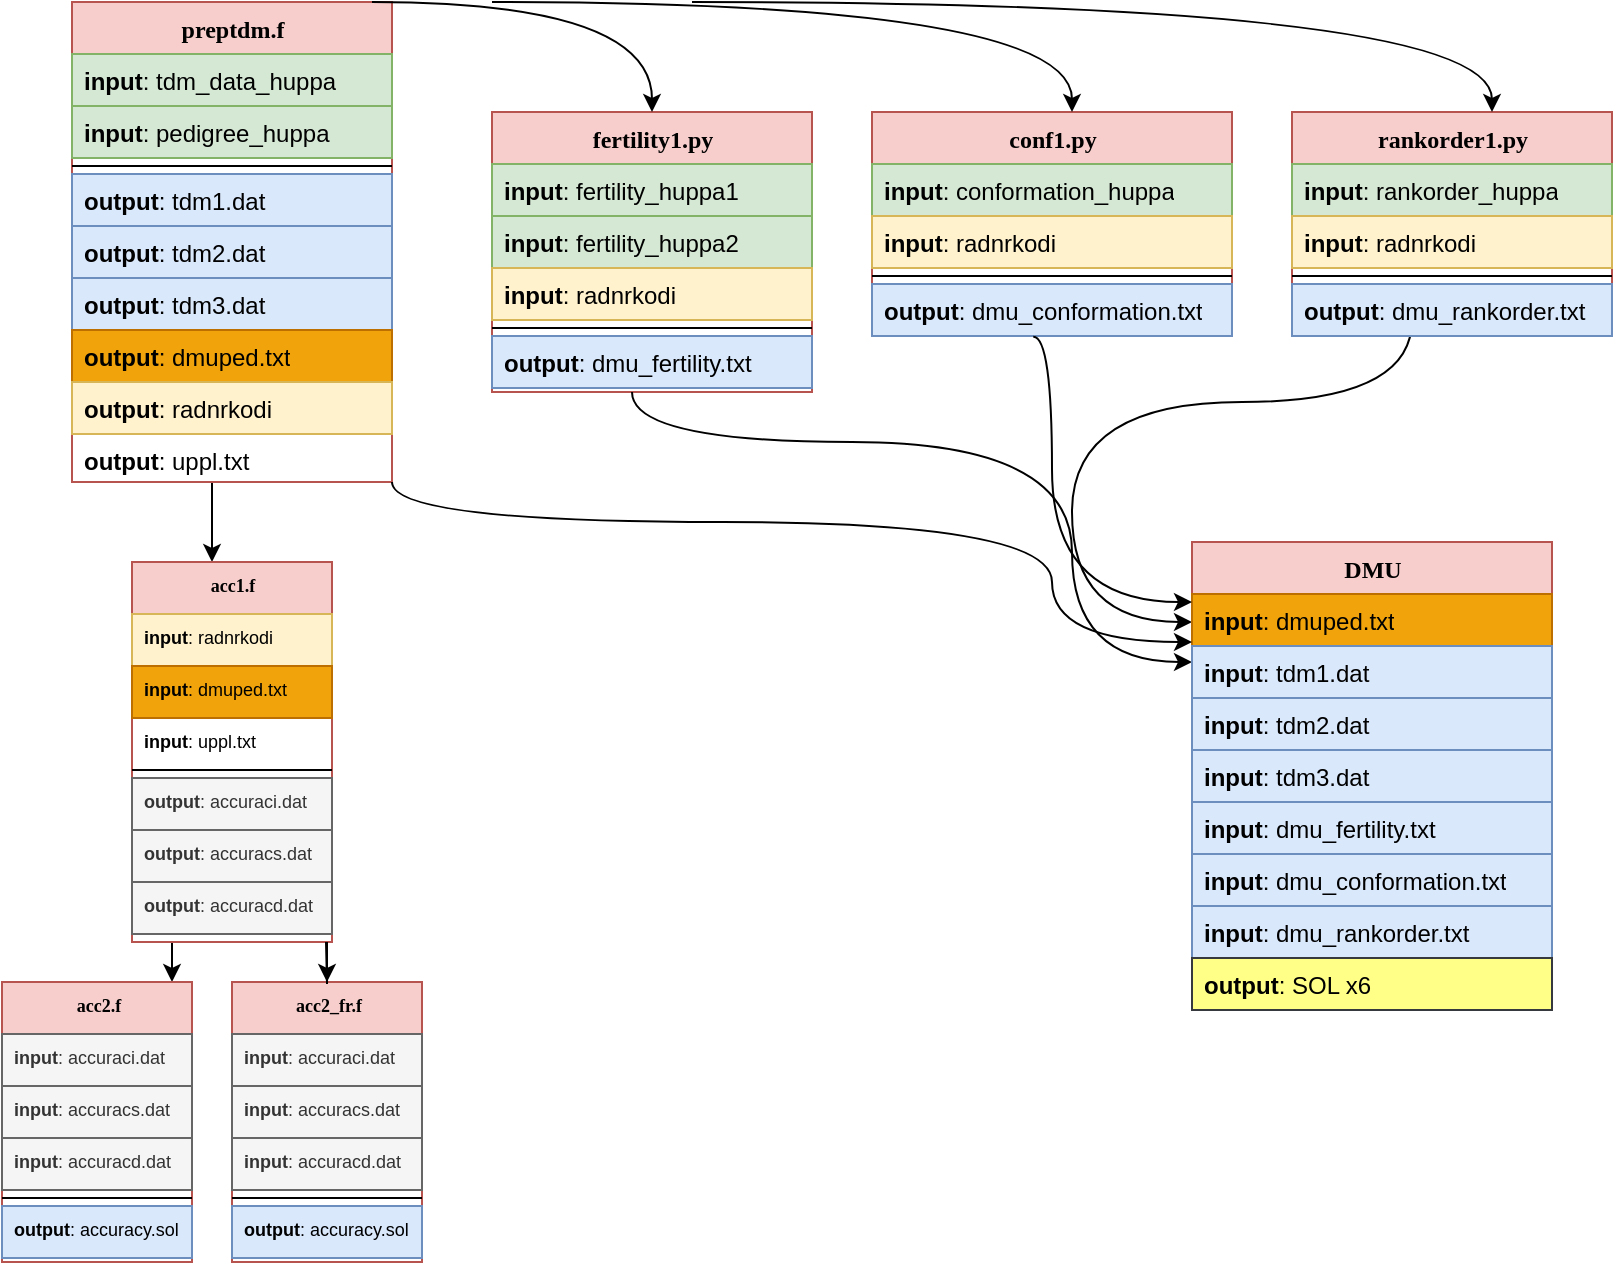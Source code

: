 <mxfile version="15.4.1" type="github">
  <diagram id="-JmWxj0wJACmfbKOdorP" name="Page-1">
    <mxGraphModel dx="1422" dy="794" grid="1" gridSize="10" guides="1" tooltips="1" connect="1" arrows="1" fold="1" page="1" pageScale="1" pageWidth="850" pageHeight="1100" math="0" shadow="0">
      <root>
        <mxCell id="0" />
        <mxCell id="1" parent="0" />
        <mxCell id="EQARCBWx5yz3VgdPIeZa-111" style="edgeStyle=orthogonalEdgeStyle;rounded=0;orthogonalLoop=1;jettySize=auto;html=1;fontSize=34;" edge="1" parent="1" source="nCEcq2ldDj2t1zgx5rpE-1" target="EQARCBWx5yz3VgdPIeZa-88">
          <mxGeometry relative="1" as="geometry">
            <Array as="points">
              <mxPoint x="130" y="290" />
              <mxPoint x="130" y="290" />
            </Array>
          </mxGeometry>
        </mxCell>
        <mxCell id="nCEcq2ldDj2t1zgx5rpE-1" value="preptdm.f" style="swimlane;html=1;fontStyle=1;align=center;verticalAlign=top;childLayout=stackLayout;horizontal=1;startSize=26;horizontalStack=0;resizeParent=1;resizeLast=0;collapsible=1;marginBottom=0;swimlaneFillColor=#ffffff;rounded=0;shadow=0;comic=0;labelBackgroundColor=none;strokeWidth=1;fillColor=#f8cecc;fontFamily=Verdana;fontSize=12;strokeColor=#b85450;" parent="1" vertex="1">
          <mxGeometry x="60" y="40" width="160" height="240" as="geometry">
            <mxRectangle x="60" y="40" width="100" height="26" as="alternateBounds" />
          </mxGeometry>
        </mxCell>
        <mxCell id="nCEcq2ldDj2t1zgx5rpE-2" value="&lt;b&gt;input&lt;/b&gt;: tdm_data_huppa" style="text;html=1;strokeColor=#82b366;fillColor=#d5e8d4;align=left;verticalAlign=top;spacingLeft=4;spacingRight=4;whiteSpace=wrap;overflow=hidden;rotatable=0;points=[[0,0.5],[1,0.5]];portConstraint=eastwest;" parent="nCEcq2ldDj2t1zgx5rpE-1" vertex="1">
          <mxGeometry y="26" width="160" height="26" as="geometry" />
        </mxCell>
        <mxCell id="nCEcq2ldDj2t1zgx5rpE-3" value="&lt;b&gt;input&lt;/b&gt;: pedigree_huppa" style="text;html=1;strokeColor=#82b366;fillColor=#d5e8d4;align=left;verticalAlign=top;spacingLeft=4;spacingRight=4;whiteSpace=wrap;overflow=hidden;rotatable=0;points=[[0,0.5],[1,0.5]];portConstraint=eastwest;" parent="nCEcq2ldDj2t1zgx5rpE-1" vertex="1">
          <mxGeometry y="52" width="160" height="26" as="geometry" />
        </mxCell>
        <mxCell id="nCEcq2ldDj2t1zgx5rpE-4" value="" style="line;html=1;strokeWidth=1;fillColor=none;align=left;verticalAlign=middle;spacingTop=-1;spacingLeft=3;spacingRight=3;rotatable=0;labelPosition=right;points=[];portConstraint=eastwest;" parent="nCEcq2ldDj2t1zgx5rpE-1" vertex="1">
          <mxGeometry y="78" width="160" height="8" as="geometry" />
        </mxCell>
        <mxCell id="nCEcq2ldDj2t1zgx5rpE-6" value="&lt;b&gt;output&lt;/b&gt;: tdm1.dat" style="text;html=1;align=left;verticalAlign=top;spacingLeft=4;spacingRight=4;whiteSpace=wrap;overflow=hidden;rotatable=0;points=[[0,0.5],[1,0.5]];portConstraint=eastwest;fillColor=#dae8fc;strokeColor=#6c8ebf;" parent="nCEcq2ldDj2t1zgx5rpE-1" vertex="1">
          <mxGeometry y="86" width="160" height="26" as="geometry" />
        </mxCell>
        <mxCell id="nCEcq2ldDj2t1zgx5rpE-5" value="&lt;b&gt;output&lt;/b&gt;: tdm2.dat" style="text;html=1;strokeColor=#6c8ebf;fillColor=#dae8fc;align=left;verticalAlign=top;spacingLeft=4;spacingRight=4;whiteSpace=wrap;overflow=hidden;rotatable=0;points=[[0,0.5],[1,0.5]];portConstraint=eastwest;" parent="nCEcq2ldDj2t1zgx5rpE-1" vertex="1">
          <mxGeometry y="112" width="160" height="26" as="geometry" />
        </mxCell>
        <mxCell id="nCEcq2ldDj2t1zgx5rpE-7" value="&lt;b&gt;output&lt;/b&gt;: tdm3.dat" style="text;html=1;strokeColor=#6c8ebf;fillColor=#dae8fc;align=left;verticalAlign=top;spacingLeft=4;spacingRight=4;whiteSpace=wrap;overflow=hidden;rotatable=0;points=[[0,0.5],[1,0.5]];portConstraint=eastwest;" parent="nCEcq2ldDj2t1zgx5rpE-1" vertex="1">
          <mxGeometry y="138" width="160" height="26" as="geometry" />
        </mxCell>
        <mxCell id="EQARCBWx5yz3VgdPIeZa-3" value="&lt;b&gt;output&lt;/b&gt;: dmuped.txt" style="text;html=1;strokeColor=#BD7000;fillColor=#f0a30a;align=left;verticalAlign=top;spacingLeft=4;spacingRight=4;whiteSpace=wrap;overflow=hidden;rotatable=0;points=[[0,0.5],[1,0.5]];portConstraint=eastwest;fontColor=#000000;" vertex="1" parent="nCEcq2ldDj2t1zgx5rpE-1">
          <mxGeometry y="164" width="160" height="26" as="geometry" />
        </mxCell>
        <mxCell id="EQARCBWx5yz3VgdPIeZa-4" value="&lt;b&gt;output&lt;/b&gt;: radnrkodi" style="text;html=1;strokeColor=#d6b656;fillColor=#fff2cc;align=left;verticalAlign=top;spacingLeft=4;spacingRight=4;whiteSpace=wrap;overflow=hidden;rotatable=0;points=[[0,0.5],[1,0.5]];portConstraint=eastwest;" vertex="1" parent="nCEcq2ldDj2t1zgx5rpE-1">
          <mxGeometry y="190" width="160" height="26" as="geometry" />
        </mxCell>
        <mxCell id="EQARCBWx5yz3VgdPIeZa-21" value="&lt;b&gt;output&lt;/b&gt;: uppl.txt" style="text;html=1;strokeColor=none;fillColor=none;align=left;verticalAlign=top;spacingLeft=4;spacingRight=4;whiteSpace=wrap;overflow=hidden;rotatable=0;points=[[0,0.5],[1,0.5]];portConstraint=eastwest;" vertex="1" parent="nCEcq2ldDj2t1zgx5rpE-1">
          <mxGeometry y="216" width="160" height="24" as="geometry" />
        </mxCell>
        <mxCell id="EQARCBWx5yz3VgdPIeZa-24" value="fertility1.py" style="swimlane;html=1;fontStyle=1;align=center;verticalAlign=top;childLayout=stackLayout;horizontal=1;startSize=26;horizontalStack=0;resizeParent=1;resizeLast=0;collapsible=1;marginBottom=0;swimlaneFillColor=#ffffff;rounded=0;shadow=0;comic=0;labelBackgroundColor=none;strokeWidth=1;fillColor=#f8cecc;fontFamily=Verdana;fontSize=12;strokeColor=#b85450;" vertex="1" parent="1">
          <mxGeometry x="270" y="95" width="160" height="140" as="geometry">
            <mxRectangle x="60" y="40" width="100" height="26" as="alternateBounds" />
          </mxGeometry>
        </mxCell>
        <mxCell id="EQARCBWx5yz3VgdPIeZa-25" value="&lt;b&gt;input&lt;/b&gt;: fertility_huppa1&lt;br&gt;" style="text;html=1;strokeColor=#82b366;fillColor=#d5e8d4;align=left;verticalAlign=top;spacingLeft=4;spacingRight=4;whiteSpace=wrap;overflow=hidden;rotatable=0;points=[[0,0.5],[1,0.5]];portConstraint=eastwest;" vertex="1" parent="EQARCBWx5yz3VgdPIeZa-24">
          <mxGeometry y="26" width="160" height="26" as="geometry" />
        </mxCell>
        <mxCell id="EQARCBWx5yz3VgdPIeZa-26" value="&lt;b&gt;input&lt;/b&gt;: fertility_huppa2" style="text;html=1;strokeColor=#82b366;fillColor=#d5e8d4;align=left;verticalAlign=top;spacingLeft=4;spacingRight=4;whiteSpace=wrap;overflow=hidden;rotatable=0;points=[[0,0.5],[1,0.5]];portConstraint=eastwest;" vertex="1" parent="EQARCBWx5yz3VgdPIeZa-24">
          <mxGeometry y="52" width="160" height="26" as="geometry" />
        </mxCell>
        <mxCell id="EQARCBWx5yz3VgdPIeZa-32" value="&lt;b&gt;input&lt;/b&gt;: radnrkodi" style="text;html=1;strokeColor=#d6b656;fillColor=#fff2cc;align=left;verticalAlign=top;spacingLeft=4;spacingRight=4;whiteSpace=wrap;overflow=hidden;rotatable=0;points=[[0,0.5],[1,0.5]];portConstraint=eastwest;" vertex="1" parent="EQARCBWx5yz3VgdPIeZa-24">
          <mxGeometry y="78" width="160" height="26" as="geometry" />
        </mxCell>
        <mxCell id="EQARCBWx5yz3VgdPIeZa-82" value="" style="curved=1;endArrow=classic;html=1;rounded=0;fontSize=34;edgeStyle=orthogonalEdgeStyle;" edge="1" parent="EQARCBWx5yz3VgdPIeZa-24" target="EQARCBWx5yz3VgdPIeZa-67">
          <mxGeometry width="50" height="50" relative="1" as="geometry">
            <mxPoint x="70" y="140" as="sourcePoint" />
            <mxPoint x="120" y="90" as="targetPoint" />
            <Array as="points">
              <mxPoint x="70" y="165" />
              <mxPoint x="290" y="165" />
              <mxPoint x="290" y="275" />
            </Array>
          </mxGeometry>
        </mxCell>
        <mxCell id="EQARCBWx5yz3VgdPIeZa-27" value="" style="line;html=1;strokeWidth=1;fillColor=none;align=left;verticalAlign=middle;spacingTop=-1;spacingLeft=3;spacingRight=3;rotatable=0;labelPosition=right;points=[];portConstraint=eastwest;" vertex="1" parent="EQARCBWx5yz3VgdPIeZa-24">
          <mxGeometry y="104" width="160" height="8" as="geometry" />
        </mxCell>
        <mxCell id="EQARCBWx5yz3VgdPIeZa-28" value="&lt;b&gt;output&lt;/b&gt;: dmu_fertility.txt&lt;br&gt;" style="text;html=1;align=left;verticalAlign=top;spacingLeft=4;spacingRight=4;whiteSpace=wrap;overflow=hidden;rotatable=0;points=[[0,0.5],[1,0.5]];portConstraint=eastwest;fillColor=#dae8fc;strokeColor=#6c8ebf;" vertex="1" parent="EQARCBWx5yz3VgdPIeZa-24">
          <mxGeometry y="112" width="160" height="26" as="geometry" />
        </mxCell>
        <mxCell id="EQARCBWx5yz3VgdPIeZa-84" value="" style="curved=1;endArrow=classic;html=1;rounded=0;fontSize=34;edgeStyle=orthogonalEdgeStyle;" edge="1" parent="EQARCBWx5yz3VgdPIeZa-24" target="EQARCBWx5yz3VgdPIeZa-67">
          <mxGeometry width="50" height="50" relative="1" as="geometry">
            <mxPoint x="460" y="104" as="sourcePoint" />
            <mxPoint x="290" y="235" as="targetPoint" />
            <Array as="points">
              <mxPoint x="460" y="145" />
              <mxPoint x="290" y="145" />
              <mxPoint x="290" y="255" />
            </Array>
          </mxGeometry>
        </mxCell>
        <mxCell id="EQARCBWx5yz3VgdPIeZa-44" value="rankorder1.py" style="swimlane;html=1;fontStyle=1;align=center;verticalAlign=top;childLayout=stackLayout;horizontal=1;startSize=26;horizontalStack=0;resizeParent=1;resizeLast=0;collapsible=1;marginBottom=0;swimlaneFillColor=#ffffff;rounded=0;shadow=0;comic=0;labelBackgroundColor=none;strokeWidth=1;fillColor=#f8cecc;fontFamily=Verdana;fontSize=12;strokeColor=#b85450;" vertex="1" parent="1">
          <mxGeometry x="670" y="95" width="160" height="112" as="geometry">
            <mxRectangle x="60" y="40" width="100" height="26" as="alternateBounds" />
          </mxGeometry>
        </mxCell>
        <mxCell id="EQARCBWx5yz3VgdPIeZa-45" value="&lt;b&gt;input&lt;/b&gt;: rankorder_huppa" style="text;html=1;strokeColor=#82b366;fillColor=#d5e8d4;align=left;verticalAlign=top;spacingLeft=4;spacingRight=4;whiteSpace=wrap;overflow=hidden;rotatable=0;points=[[0,0.5],[1,0.5]];portConstraint=eastwest;" vertex="1" parent="EQARCBWx5yz3VgdPIeZa-44">
          <mxGeometry y="26" width="160" height="26" as="geometry" />
        </mxCell>
        <mxCell id="EQARCBWx5yz3VgdPIeZa-47" value="&lt;b&gt;input&lt;/b&gt;: radnrkodi" style="text;html=1;strokeColor=#d6b656;fillColor=#fff2cc;align=left;verticalAlign=top;spacingLeft=4;spacingRight=4;whiteSpace=wrap;overflow=hidden;rotatable=0;points=[[0,0.5],[1,0.5]];portConstraint=eastwest;" vertex="1" parent="EQARCBWx5yz3VgdPIeZa-44">
          <mxGeometry y="52" width="160" height="26" as="geometry" />
        </mxCell>
        <mxCell id="EQARCBWx5yz3VgdPIeZa-48" value="" style="line;html=1;strokeWidth=1;fillColor=none;align=left;verticalAlign=middle;spacingTop=-1;spacingLeft=3;spacingRight=3;rotatable=0;labelPosition=right;points=[];portConstraint=eastwest;" vertex="1" parent="EQARCBWx5yz3VgdPIeZa-44">
          <mxGeometry y="78" width="160" height="8" as="geometry" />
        </mxCell>
        <mxCell id="EQARCBWx5yz3VgdPIeZa-49" value="&lt;b&gt;output&lt;/b&gt;: dmu_rankorder.txt" style="text;html=1;align=left;verticalAlign=top;spacingLeft=4;spacingRight=4;whiteSpace=wrap;overflow=hidden;rotatable=0;points=[[0,0.5],[1,0.5]];portConstraint=eastwest;fillColor=#dae8fc;strokeColor=#6c8ebf;" vertex="1" parent="EQARCBWx5yz3VgdPIeZa-44">
          <mxGeometry y="86" width="160" height="26" as="geometry" />
        </mxCell>
        <mxCell id="EQARCBWx5yz3VgdPIeZa-65" value="" style="curved=1;endArrow=classic;html=1;rounded=0;edgeStyle=orthogonalEdgeStyle;" edge="1" parent="EQARCBWx5yz3VgdPIeZa-44">
          <mxGeometry width="50" height="50" relative="1" as="geometry">
            <mxPoint x="-300" y="-55" as="sourcePoint" />
            <mxPoint x="100" as="targetPoint" />
            <Array as="points">
              <mxPoint x="100" y="-55" />
            </Array>
          </mxGeometry>
        </mxCell>
        <mxCell id="EQARCBWx5yz3VgdPIeZa-50" value="conf1.py" style="swimlane;html=1;fontStyle=1;align=center;verticalAlign=top;childLayout=stackLayout;horizontal=1;startSize=26;horizontalStack=0;resizeParent=1;resizeLast=0;collapsible=1;marginBottom=0;swimlaneFillColor=#ffffff;rounded=0;shadow=0;comic=0;labelBackgroundColor=none;strokeWidth=1;fillColor=#f8cecc;fontFamily=Verdana;fontSize=12;strokeColor=#b85450;" vertex="1" parent="1">
          <mxGeometry x="460" y="95" width="180" height="112" as="geometry">
            <mxRectangle x="60" y="40" width="100" height="26" as="alternateBounds" />
          </mxGeometry>
        </mxCell>
        <mxCell id="EQARCBWx5yz3VgdPIeZa-51" value="&lt;b&gt;input&lt;/b&gt;: conformation_huppa" style="text;html=1;strokeColor=#82b366;fillColor=#d5e8d4;align=left;verticalAlign=top;spacingLeft=4;spacingRight=4;whiteSpace=wrap;overflow=hidden;rotatable=0;points=[[0,0.5],[1,0.5]];portConstraint=eastwest;" vertex="1" parent="EQARCBWx5yz3VgdPIeZa-50">
          <mxGeometry y="26" width="180" height="26" as="geometry" />
        </mxCell>
        <mxCell id="EQARCBWx5yz3VgdPIeZa-52" value="&lt;b&gt;input&lt;/b&gt;: radnrkodi" style="text;html=1;strokeColor=#d6b656;fillColor=#fff2cc;align=left;verticalAlign=top;spacingLeft=4;spacingRight=4;whiteSpace=wrap;overflow=hidden;rotatable=0;points=[[0,0.5],[1,0.5]];portConstraint=eastwest;" vertex="1" parent="EQARCBWx5yz3VgdPIeZa-50">
          <mxGeometry y="52" width="180" height="26" as="geometry" />
        </mxCell>
        <mxCell id="EQARCBWx5yz3VgdPIeZa-53" value="" style="line;html=1;strokeWidth=1;fillColor=none;align=left;verticalAlign=middle;spacingTop=-1;spacingLeft=3;spacingRight=3;rotatable=0;labelPosition=right;points=[];portConstraint=eastwest;" vertex="1" parent="EQARCBWx5yz3VgdPIeZa-50">
          <mxGeometry y="78" width="180" height="8" as="geometry" />
        </mxCell>
        <mxCell id="EQARCBWx5yz3VgdPIeZa-54" value="&lt;b&gt;output&lt;/b&gt;: dmu_conformation.txt" style="text;html=1;align=left;verticalAlign=top;spacingLeft=4;spacingRight=4;whiteSpace=wrap;overflow=hidden;rotatable=0;points=[[0,0.5],[1,0.5]];portConstraint=eastwest;fillColor=#dae8fc;strokeColor=#6c8ebf;" vertex="1" parent="EQARCBWx5yz3VgdPIeZa-50">
          <mxGeometry y="86" width="180" height="26" as="geometry" />
        </mxCell>
        <mxCell id="EQARCBWx5yz3VgdPIeZa-64" value="" style="curved=1;endArrow=classic;html=1;rounded=0;edgeStyle=orthogonalEdgeStyle;" edge="1" parent="EQARCBWx5yz3VgdPIeZa-50">
          <mxGeometry width="50" height="50" relative="1" as="geometry">
            <mxPoint x="-190" y="-55" as="sourcePoint" />
            <mxPoint x="100" as="targetPoint" />
            <Array as="points">
              <mxPoint x="100" y="-55" />
            </Array>
          </mxGeometry>
        </mxCell>
        <mxCell id="EQARCBWx5yz3VgdPIeZa-62" value="" style="curved=1;endArrow=classic;html=1;rounded=0;edgeStyle=orthogonalEdgeStyle;" edge="1" parent="1" target="EQARCBWx5yz3VgdPIeZa-24">
          <mxGeometry width="50" height="50" relative="1" as="geometry">
            <mxPoint x="210" y="40" as="sourcePoint" />
            <mxPoint x="350" y="90" as="targetPoint" />
            <Array as="points">
              <mxPoint x="350" y="40" />
            </Array>
          </mxGeometry>
        </mxCell>
        <mxCell id="EQARCBWx5yz3VgdPIeZa-67" value="DMU" style="swimlane;html=1;fontStyle=1;align=center;verticalAlign=top;childLayout=stackLayout;horizontal=1;startSize=26;horizontalStack=0;resizeParent=1;resizeLast=0;collapsible=1;marginBottom=0;swimlaneFillColor=#ffffff;rounded=0;shadow=0;comic=0;labelBackgroundColor=none;strokeWidth=1;fillColor=#f8cecc;fontFamily=Verdana;fontSize=12;strokeColor=#b85450;" vertex="1" parent="1">
          <mxGeometry x="620" y="310" width="180" height="234" as="geometry">
            <mxRectangle x="60" y="40" width="100" height="26" as="alternateBounds" />
          </mxGeometry>
        </mxCell>
        <mxCell id="EQARCBWx5yz3VgdPIeZa-77" value="&lt;b&gt;input&lt;/b&gt;: dmuped.txt" style="text;html=1;strokeColor=#BD7000;fillColor=#f0a30a;align=left;verticalAlign=top;spacingLeft=4;spacingRight=4;whiteSpace=wrap;overflow=hidden;rotatable=0;points=[[0,0.5],[1,0.5]];portConstraint=eastwest;fontColor=#000000;" vertex="1" parent="EQARCBWx5yz3VgdPIeZa-67">
          <mxGeometry y="26" width="180" height="26" as="geometry" />
        </mxCell>
        <mxCell id="EQARCBWx5yz3VgdPIeZa-71" value="&lt;b&gt;input&lt;/b&gt;: tdm1.dat" style="text;html=1;align=left;verticalAlign=top;spacingLeft=4;spacingRight=4;whiteSpace=wrap;overflow=hidden;rotatable=0;points=[[0,0.5],[1,0.5]];portConstraint=eastwest;fillColor=#dae8fc;strokeColor=#6c8ebf;" vertex="1" parent="EQARCBWx5yz3VgdPIeZa-67">
          <mxGeometry y="52" width="180" height="26" as="geometry" />
        </mxCell>
        <mxCell id="EQARCBWx5yz3VgdPIeZa-72" value="&lt;b&gt;input&lt;/b&gt;: tdm2.dat" style="text;html=1;strokeColor=#6c8ebf;fillColor=#dae8fc;align=left;verticalAlign=top;spacingLeft=4;spacingRight=4;whiteSpace=wrap;overflow=hidden;rotatable=0;points=[[0,0.5],[1,0.5]];portConstraint=eastwest;" vertex="1" parent="EQARCBWx5yz3VgdPIeZa-67">
          <mxGeometry y="78" width="180" height="26" as="geometry" />
        </mxCell>
        <mxCell id="EQARCBWx5yz3VgdPIeZa-73" value="&lt;b&gt;input&lt;/b&gt;: tdm3.dat" style="text;html=1;strokeColor=#6c8ebf;fillColor=#dae8fc;align=left;verticalAlign=top;spacingLeft=4;spacingRight=4;whiteSpace=wrap;overflow=hidden;rotatable=0;points=[[0,0.5],[1,0.5]];portConstraint=eastwest;" vertex="1" parent="EQARCBWx5yz3VgdPIeZa-67">
          <mxGeometry y="104" width="180" height="26" as="geometry" />
        </mxCell>
        <mxCell id="EQARCBWx5yz3VgdPIeZa-74" value="&lt;b&gt;input&lt;/b&gt;: dmu_fertility.txt" style="text;html=1;strokeColor=#6c8ebf;fillColor=#dae8fc;align=left;verticalAlign=top;spacingLeft=4;spacingRight=4;whiteSpace=wrap;overflow=hidden;rotatable=0;points=[[0,0.5],[1,0.5]];portConstraint=eastwest;" vertex="1" parent="EQARCBWx5yz3VgdPIeZa-67">
          <mxGeometry y="130" width="180" height="26" as="geometry" />
        </mxCell>
        <mxCell id="EQARCBWx5yz3VgdPIeZa-78" value="&lt;b&gt;input&lt;/b&gt;: dmu_conformation.txt" style="text;html=1;align=left;verticalAlign=top;spacingLeft=4;spacingRight=4;whiteSpace=wrap;overflow=hidden;rotatable=0;points=[[0,0.5],[1,0.5]];portConstraint=eastwest;fillColor=#dae8fc;strokeColor=#6c8ebf;" vertex="1" parent="EQARCBWx5yz3VgdPIeZa-67">
          <mxGeometry y="156" width="180" height="26" as="geometry" />
        </mxCell>
        <mxCell id="EQARCBWx5yz3VgdPIeZa-86" value="&lt;b&gt;input&lt;/b&gt;: dmu_rankorder.txt" style="text;html=1;align=left;verticalAlign=top;spacingLeft=4;spacingRight=4;whiteSpace=wrap;overflow=hidden;rotatable=0;points=[[0,0.5],[1,0.5]];portConstraint=eastwest;fillColor=#dae8fc;strokeColor=#6c8ebf;" vertex="1" parent="EQARCBWx5yz3VgdPIeZa-67">
          <mxGeometry y="182" width="180" height="26" as="geometry" />
        </mxCell>
        <mxCell id="EQARCBWx5yz3VgdPIeZa-79" value="&lt;b&gt;output&lt;/b&gt;: SOL x6" style="text;html=1;align=left;verticalAlign=top;spacingLeft=4;spacingRight=4;whiteSpace=wrap;overflow=hidden;rotatable=0;points=[[0,0.5],[1,0.5]];portConstraint=eastwest;fillColor=#ffff88;strokeColor=#36393d;" vertex="1" parent="EQARCBWx5yz3VgdPIeZa-67">
          <mxGeometry y="208" width="180" height="26" as="geometry" />
        </mxCell>
        <mxCell id="EQARCBWx5yz3VgdPIeZa-80" value="" style="curved=1;endArrow=classic;html=1;rounded=0;fontSize=34;edgeStyle=orthogonalEdgeStyle;" edge="1" parent="1" target="EQARCBWx5yz3VgdPIeZa-67">
          <mxGeometry width="50" height="50" relative="1" as="geometry">
            <mxPoint x="220" y="280" as="sourcePoint" />
            <mxPoint x="270" y="230" as="targetPoint" />
            <Array as="points">
              <mxPoint x="220" y="300" />
              <mxPoint x="550" y="300" />
              <mxPoint x="550" y="360" />
            </Array>
          </mxGeometry>
        </mxCell>
        <mxCell id="EQARCBWx5yz3VgdPIeZa-85" value="" style="curved=1;endArrow=classic;html=1;rounded=0;fontSize=34;edgeStyle=orthogonalEdgeStyle;exitX=0.448;exitY=1.013;exitDx=0;exitDy=0;exitPerimeter=0;" edge="1" parent="1" source="EQARCBWx5yz3VgdPIeZa-54" target="EQARCBWx5yz3VgdPIeZa-67">
          <mxGeometry width="50" height="50" relative="1" as="geometry">
            <mxPoint x="730" y="199" as="sourcePoint" />
            <mxPoint x="560" y="330" as="targetPoint" />
            <Array as="points">
              <mxPoint x="550" y="207" />
              <mxPoint x="550" y="340" />
            </Array>
          </mxGeometry>
        </mxCell>
        <mxCell id="EQARCBWx5yz3VgdPIeZa-123" style="edgeStyle=orthogonalEdgeStyle;rounded=0;orthogonalLoop=1;jettySize=auto;html=1;fontSize=34;" edge="1" parent="1" target="EQARCBWx5yz3VgdPIeZa-113">
          <mxGeometry relative="1" as="geometry">
            <mxPoint x="110" y="510" as="sourcePoint" />
            <Array as="points">
              <mxPoint x="110" y="510" />
            </Array>
          </mxGeometry>
        </mxCell>
        <mxCell id="EQARCBWx5yz3VgdPIeZa-88" value="acc1.f" style="swimlane;html=1;fontStyle=1;align=center;verticalAlign=top;childLayout=stackLayout;horizontal=1;startSize=26;horizontalStack=0;resizeParent=1;resizeLast=0;collapsible=1;marginBottom=0;swimlaneFillColor=#ffffff;rounded=0;shadow=0;comic=0;labelBackgroundColor=none;strokeWidth=1;fillColor=#f8cecc;fontFamily=Verdana;fontSize=9;strokeColor=#b85450;" vertex="1" parent="1">
          <mxGeometry x="90" y="320" width="100" height="190" as="geometry">
            <mxRectangle x="60" y="40" width="100" height="26" as="alternateBounds" />
          </mxGeometry>
        </mxCell>
        <mxCell id="EQARCBWx5yz3VgdPIeZa-91" value="&lt;b style=&quot;font-size: 9px;&quot;&gt;input&lt;/b&gt;: radnrkodi" style="text;html=1;strokeColor=#d6b656;fillColor=#fff2cc;align=left;verticalAlign=top;spacingLeft=4;spacingRight=4;whiteSpace=wrap;overflow=hidden;rotatable=0;points=[[0,0.5],[1,0.5]];portConstraint=eastwest;fontSize=9;" vertex="1" parent="EQARCBWx5yz3VgdPIeZa-88">
          <mxGeometry y="26" width="100" height="26" as="geometry" />
        </mxCell>
        <mxCell id="EQARCBWx5yz3VgdPIeZa-99" value="&lt;b style=&quot;font-size: 9px;&quot;&gt;input&lt;/b&gt;: dmuped.txt" style="text;html=1;strokeColor=#BD7000;fillColor=#f0a30a;align=left;verticalAlign=top;spacingLeft=4;spacingRight=4;whiteSpace=wrap;overflow=hidden;rotatable=0;points=[[0,0.5],[1,0.5]];portConstraint=eastwest;fontColor=#000000;fontSize=9;" vertex="1" parent="EQARCBWx5yz3VgdPIeZa-88">
          <mxGeometry y="52" width="100" height="26" as="geometry" />
        </mxCell>
        <mxCell id="EQARCBWx5yz3VgdPIeZa-96" value="&lt;b style=&quot;font-size: 9px;&quot;&gt;input&lt;/b&gt;: uppl.txt" style="text;html=1;strokeColor=none;fillColor=none;align=left;verticalAlign=top;spacingLeft=4;spacingRight=4;whiteSpace=wrap;overflow=hidden;rotatable=0;points=[[0,0.5],[1,0.5]];portConstraint=eastwest;fontSize=9;" vertex="1" parent="EQARCBWx5yz3VgdPIeZa-88">
          <mxGeometry y="78" width="100" height="22" as="geometry" />
        </mxCell>
        <mxCell id="EQARCBWx5yz3VgdPIeZa-93" value="" style="line;html=1;strokeWidth=1;fillColor=none;align=left;verticalAlign=middle;spacingTop=-1;spacingLeft=3;spacingRight=3;rotatable=0;labelPosition=right;points=[];portConstraint=eastwest;" vertex="1" parent="EQARCBWx5yz3VgdPIeZa-88">
          <mxGeometry y="100" width="100" height="8" as="geometry" />
        </mxCell>
        <mxCell id="EQARCBWx5yz3VgdPIeZa-100" value="&lt;b style=&quot;font-size: 9px;&quot;&gt;output&lt;/b&gt;: accuraci.dat&lt;br style=&quot;font-size: 9px;&quot;&gt;" style="text;html=1;align=left;verticalAlign=top;spacingLeft=4;spacingRight=4;whiteSpace=wrap;overflow=hidden;rotatable=0;points=[[0,0.5],[1,0.5]];portConstraint=eastwest;fillColor=#f5f5f5;strokeColor=#666666;fontColor=#333333;fontSize=9;" vertex="1" parent="EQARCBWx5yz3VgdPIeZa-88">
          <mxGeometry y="108" width="100" height="26" as="geometry" />
        </mxCell>
        <mxCell id="EQARCBWx5yz3VgdPIeZa-108" value="&lt;b style=&quot;font-size: 9px;&quot;&gt;output&lt;/b&gt;: accuracs.dat" style="text;html=1;align=left;verticalAlign=top;spacingLeft=4;spacingRight=4;whiteSpace=wrap;overflow=hidden;rotatable=0;points=[[0,0.5],[1,0.5]];portConstraint=eastwest;fillColor=#f5f5f5;strokeColor=#666666;fontColor=#333333;fontSize=9;" vertex="1" parent="EQARCBWx5yz3VgdPIeZa-88">
          <mxGeometry y="134" width="100" height="26" as="geometry" />
        </mxCell>
        <mxCell id="EQARCBWx5yz3VgdPIeZa-107" value="&lt;b style=&quot;font-size: 9px;&quot;&gt;output&lt;/b&gt;: accuracd.dat" style="text;html=1;align=left;verticalAlign=top;spacingLeft=4;spacingRight=4;whiteSpace=wrap;overflow=hidden;rotatable=0;points=[[0,0.5],[1,0.5]];portConstraint=eastwest;fillColor=#f5f5f5;strokeColor=#666666;fontColor=#333333;fontSize=9;" vertex="1" parent="EQARCBWx5yz3VgdPIeZa-88">
          <mxGeometry y="160" width="100" height="26" as="geometry" />
        </mxCell>
        <mxCell id="EQARCBWx5yz3VgdPIeZa-113" value="acc2.f" style="swimlane;html=1;fontStyle=1;align=center;verticalAlign=top;childLayout=stackLayout;horizontal=1;startSize=26;horizontalStack=0;resizeParent=1;resizeLast=0;collapsible=1;marginBottom=0;swimlaneFillColor=#ffffff;rounded=0;shadow=0;comic=0;labelBackgroundColor=none;strokeWidth=1;fillColor=#f8cecc;fontFamily=Verdana;fontSize=9;strokeColor=#b85450;" vertex="1" parent="1">
          <mxGeometry x="25" y="530" width="95" height="140" as="geometry">
            <mxRectangle x="60" y="40" width="100" height="26" as="alternateBounds" />
          </mxGeometry>
        </mxCell>
        <mxCell id="EQARCBWx5yz3VgdPIeZa-118" value="&lt;b style=&quot;font-size: 9px;&quot;&gt;input&lt;/b&gt;: accuraci.dat" style="text;html=1;align=left;verticalAlign=top;spacingLeft=4;spacingRight=4;whiteSpace=wrap;overflow=hidden;rotatable=0;points=[[0,0.5],[1,0.5]];portConstraint=eastwest;fillColor=#f5f5f5;strokeColor=#666666;fontColor=#333333;fontSize=9;" vertex="1" parent="EQARCBWx5yz3VgdPIeZa-113">
          <mxGeometry y="26" width="95" height="26" as="geometry" />
        </mxCell>
        <mxCell id="EQARCBWx5yz3VgdPIeZa-119" value="&lt;b style=&quot;font-size: 9px;&quot;&gt;input&lt;/b&gt;: accuracs.dat" style="text;html=1;align=left;verticalAlign=top;spacingLeft=4;spacingRight=4;whiteSpace=wrap;overflow=hidden;rotatable=0;points=[[0,0.5],[1,0.5]];portConstraint=eastwest;fillColor=#f5f5f5;strokeColor=#666666;fontColor=#333333;fontSize=9;" vertex="1" parent="EQARCBWx5yz3VgdPIeZa-113">
          <mxGeometry y="52" width="95" height="26" as="geometry" />
        </mxCell>
        <mxCell id="EQARCBWx5yz3VgdPIeZa-120" value="&lt;b style=&quot;font-size: 9px;&quot;&gt;input&lt;/b&gt;: accuracd.dat" style="text;html=1;align=left;verticalAlign=top;spacingLeft=4;spacingRight=4;whiteSpace=wrap;overflow=hidden;rotatable=0;points=[[0,0.5],[1,0.5]];portConstraint=eastwest;fillColor=#f5f5f5;strokeColor=#666666;fontColor=#333333;fontSize=9;" vertex="1" parent="EQARCBWx5yz3VgdPIeZa-113">
          <mxGeometry y="78" width="95" height="26" as="geometry" />
        </mxCell>
        <mxCell id="EQARCBWx5yz3VgdPIeZa-117" value="" style="line;html=1;strokeWidth=1;fillColor=none;align=left;verticalAlign=middle;spacingTop=-1;spacingLeft=3;spacingRight=3;rotatable=0;labelPosition=right;points=[];portConstraint=eastwest;" vertex="1" parent="EQARCBWx5yz3VgdPIeZa-113">
          <mxGeometry y="104" width="95" height="8" as="geometry" />
        </mxCell>
        <mxCell id="EQARCBWx5yz3VgdPIeZa-121" value="&lt;b style=&quot;font-size: 9px;&quot;&gt;output&lt;/b&gt;: accuracy.sol&lt;br style=&quot;font-size: 9px;&quot;&gt;" style="text;html=1;align=left;verticalAlign=top;spacingLeft=4;spacingRight=4;whiteSpace=wrap;overflow=hidden;rotatable=0;points=[[0,0.5],[1,0.5]];portConstraint=eastwest;fillColor=#dae8fc;strokeColor=#6c8ebf;fontSize=9;" vertex="1" parent="EQARCBWx5yz3VgdPIeZa-113">
          <mxGeometry y="112" width="95" height="26" as="geometry" />
        </mxCell>
        <mxCell id="EQARCBWx5yz3VgdPIeZa-133" value="acc2_fr.f" style="swimlane;html=1;fontStyle=1;align=center;verticalAlign=top;childLayout=stackLayout;horizontal=1;startSize=26;horizontalStack=0;resizeParent=1;resizeLast=0;collapsible=1;marginBottom=0;swimlaneFillColor=#ffffff;rounded=0;shadow=0;comic=0;labelBackgroundColor=none;strokeWidth=1;fillColor=#f8cecc;fontFamily=Verdana;fontSize=9;strokeColor=#b85450;" vertex="1" parent="1">
          <mxGeometry x="140" y="530" width="95" height="140" as="geometry">
            <mxRectangle x="60" y="40" width="100" height="26" as="alternateBounds" />
          </mxGeometry>
        </mxCell>
        <mxCell id="EQARCBWx5yz3VgdPIeZa-134" value="&lt;b style=&quot;font-size: 9px;&quot;&gt;input&lt;/b&gt;: accuraci.dat" style="text;html=1;align=left;verticalAlign=top;spacingLeft=4;spacingRight=4;whiteSpace=wrap;overflow=hidden;rotatable=0;points=[[0,0.5],[1,0.5]];portConstraint=eastwest;fillColor=#f5f5f5;strokeColor=#666666;fontColor=#333333;fontSize=9;" vertex="1" parent="EQARCBWx5yz3VgdPIeZa-133">
          <mxGeometry y="26" width="95" height="26" as="geometry" />
        </mxCell>
        <mxCell id="EQARCBWx5yz3VgdPIeZa-135" value="&lt;b style=&quot;font-size: 9px;&quot;&gt;input&lt;/b&gt;: accuracs.dat" style="text;html=1;align=left;verticalAlign=top;spacingLeft=4;spacingRight=4;whiteSpace=wrap;overflow=hidden;rotatable=0;points=[[0,0.5],[1,0.5]];portConstraint=eastwest;fillColor=#f5f5f5;strokeColor=#666666;fontColor=#333333;fontSize=9;" vertex="1" parent="EQARCBWx5yz3VgdPIeZa-133">
          <mxGeometry y="52" width="95" height="26" as="geometry" />
        </mxCell>
        <mxCell id="EQARCBWx5yz3VgdPIeZa-136" value="&lt;b style=&quot;font-size: 9px;&quot;&gt;input&lt;/b&gt;: accuracd.dat" style="text;html=1;align=left;verticalAlign=top;spacingLeft=4;spacingRight=4;whiteSpace=wrap;overflow=hidden;rotatable=0;points=[[0,0.5],[1,0.5]];portConstraint=eastwest;fillColor=#f5f5f5;strokeColor=#666666;fontColor=#333333;fontSize=9;" vertex="1" parent="EQARCBWx5yz3VgdPIeZa-133">
          <mxGeometry y="78" width="95" height="26" as="geometry" />
        </mxCell>
        <mxCell id="EQARCBWx5yz3VgdPIeZa-137" value="" style="line;html=1;strokeWidth=1;fillColor=none;align=left;verticalAlign=middle;spacingTop=-1;spacingLeft=3;spacingRight=3;rotatable=0;labelPosition=right;points=[];portConstraint=eastwest;" vertex="1" parent="EQARCBWx5yz3VgdPIeZa-133">
          <mxGeometry y="104" width="95" height="8" as="geometry" />
        </mxCell>
        <mxCell id="EQARCBWx5yz3VgdPIeZa-138" value="&lt;b style=&quot;font-size: 9px;&quot;&gt;output&lt;/b&gt;: accuracy.sol&lt;br style=&quot;font-size: 9px;&quot;&gt;" style="text;html=1;align=left;verticalAlign=top;spacingLeft=4;spacingRight=4;whiteSpace=wrap;overflow=hidden;rotatable=0;points=[[0,0.5],[1,0.5]];portConstraint=eastwest;fillColor=#dae8fc;strokeColor=#6c8ebf;fontSize=9;" vertex="1" parent="EQARCBWx5yz3VgdPIeZa-133">
          <mxGeometry y="112" width="95" height="26" as="geometry" />
        </mxCell>
        <mxCell id="EQARCBWx5yz3VgdPIeZa-140" style="edgeStyle=orthogonalEdgeStyle;rounded=0;orthogonalLoop=1;jettySize=auto;html=1;fontSize=34;" edge="1" parent="1" target="EQARCBWx5yz3VgdPIeZa-133">
          <mxGeometry relative="1" as="geometry">
            <mxPoint x="187" y="510" as="sourcePoint" />
            <mxPoint x="210" y="530" as="targetPoint" />
            <Array as="points" />
          </mxGeometry>
        </mxCell>
      </root>
    </mxGraphModel>
  </diagram>
</mxfile>
